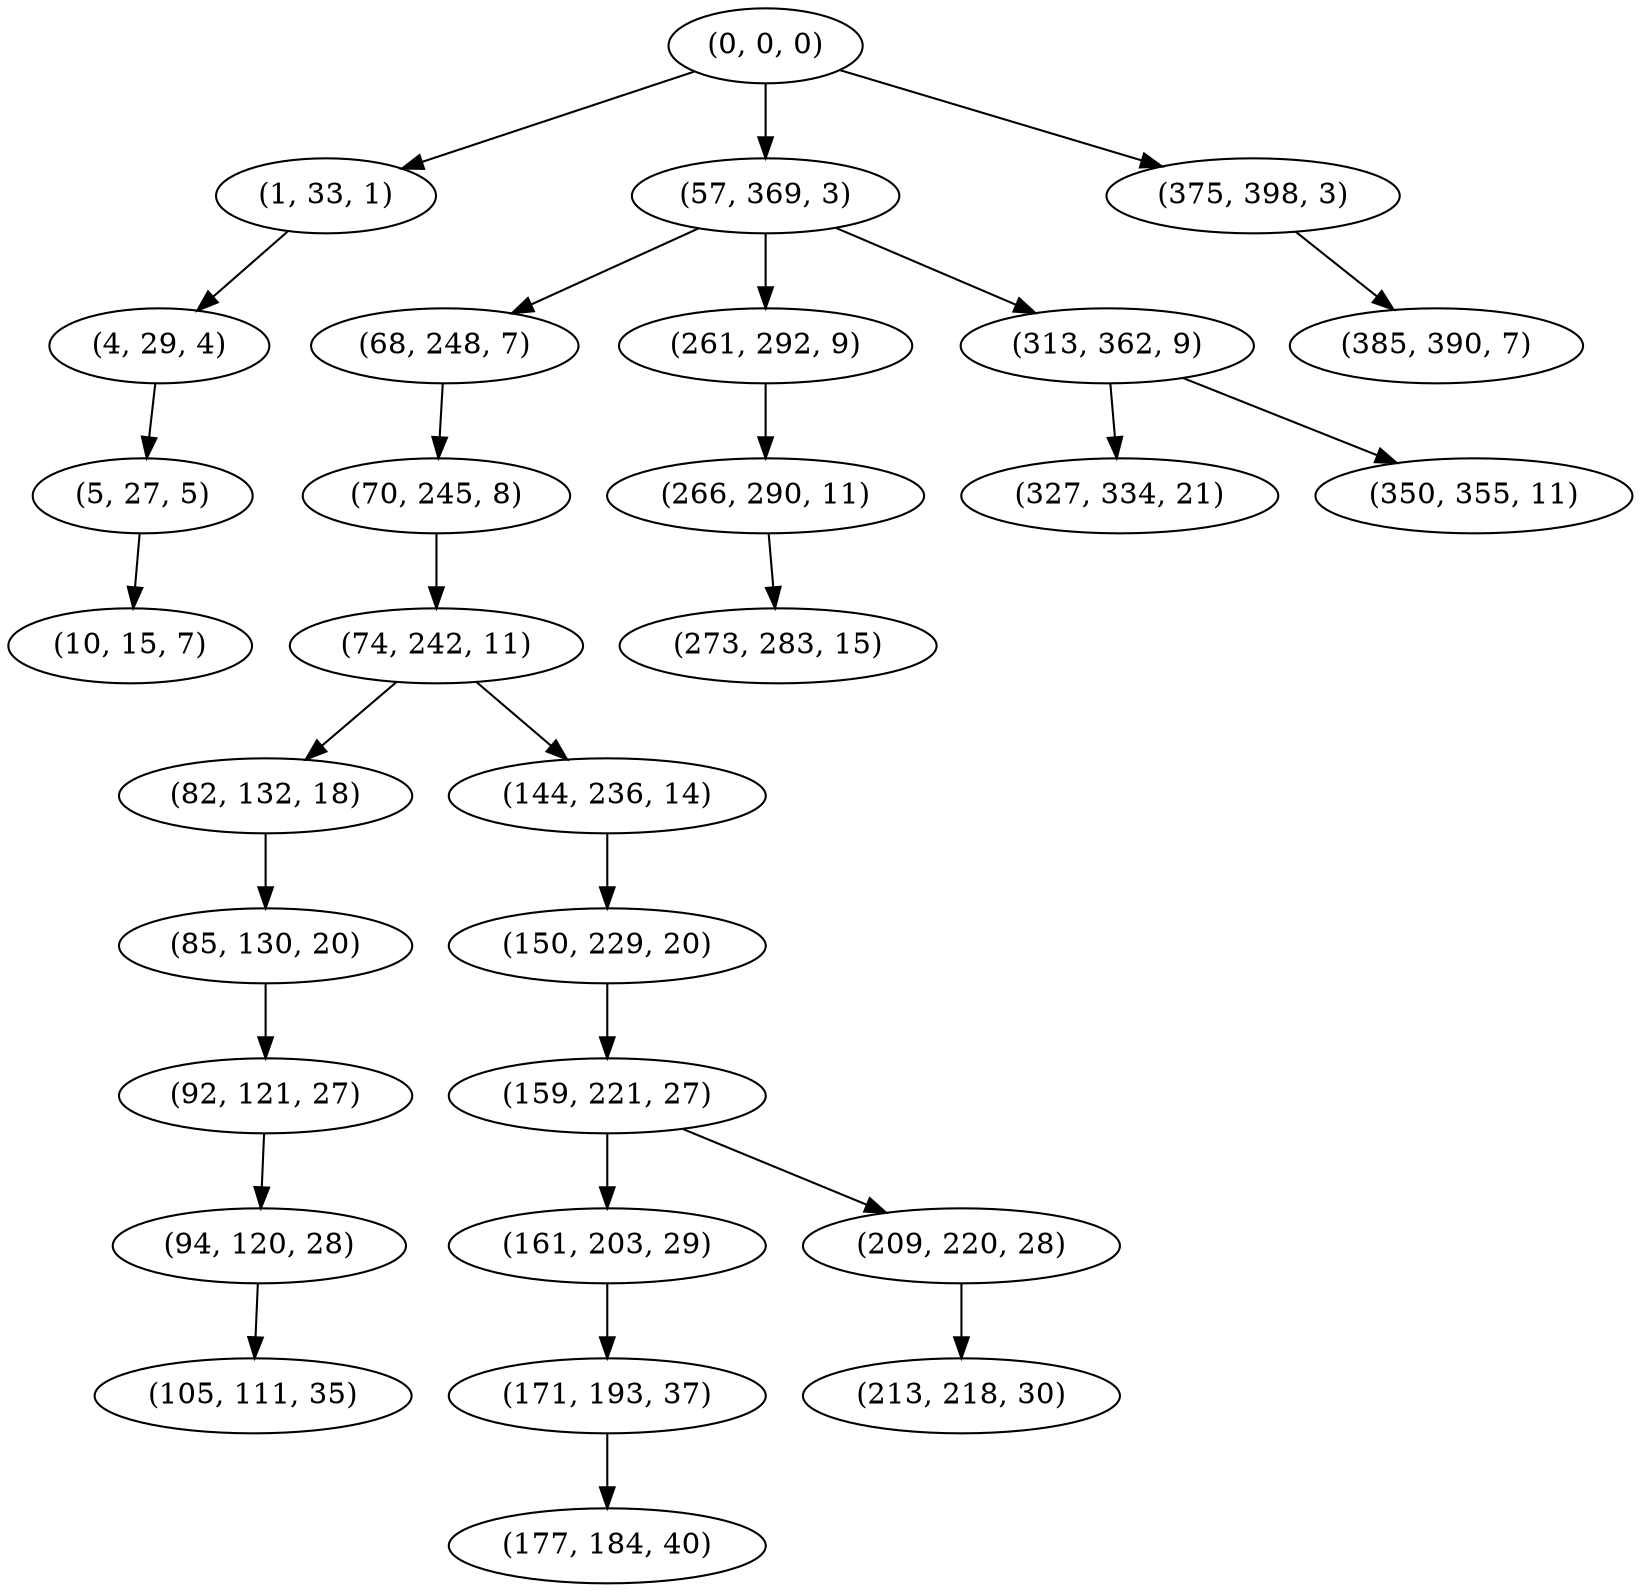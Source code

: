 digraph tree {
    "(0, 0, 0)";
    "(1, 33, 1)";
    "(4, 29, 4)";
    "(5, 27, 5)";
    "(10, 15, 7)";
    "(57, 369, 3)";
    "(68, 248, 7)";
    "(70, 245, 8)";
    "(74, 242, 11)";
    "(82, 132, 18)";
    "(85, 130, 20)";
    "(92, 121, 27)";
    "(94, 120, 28)";
    "(105, 111, 35)";
    "(144, 236, 14)";
    "(150, 229, 20)";
    "(159, 221, 27)";
    "(161, 203, 29)";
    "(171, 193, 37)";
    "(177, 184, 40)";
    "(209, 220, 28)";
    "(213, 218, 30)";
    "(261, 292, 9)";
    "(266, 290, 11)";
    "(273, 283, 15)";
    "(313, 362, 9)";
    "(327, 334, 21)";
    "(350, 355, 11)";
    "(375, 398, 3)";
    "(385, 390, 7)";
    "(0, 0, 0)" -> "(1, 33, 1)";
    "(0, 0, 0)" -> "(57, 369, 3)";
    "(0, 0, 0)" -> "(375, 398, 3)";
    "(1, 33, 1)" -> "(4, 29, 4)";
    "(4, 29, 4)" -> "(5, 27, 5)";
    "(5, 27, 5)" -> "(10, 15, 7)";
    "(57, 369, 3)" -> "(68, 248, 7)";
    "(57, 369, 3)" -> "(261, 292, 9)";
    "(57, 369, 3)" -> "(313, 362, 9)";
    "(68, 248, 7)" -> "(70, 245, 8)";
    "(70, 245, 8)" -> "(74, 242, 11)";
    "(74, 242, 11)" -> "(82, 132, 18)";
    "(74, 242, 11)" -> "(144, 236, 14)";
    "(82, 132, 18)" -> "(85, 130, 20)";
    "(85, 130, 20)" -> "(92, 121, 27)";
    "(92, 121, 27)" -> "(94, 120, 28)";
    "(94, 120, 28)" -> "(105, 111, 35)";
    "(144, 236, 14)" -> "(150, 229, 20)";
    "(150, 229, 20)" -> "(159, 221, 27)";
    "(159, 221, 27)" -> "(161, 203, 29)";
    "(159, 221, 27)" -> "(209, 220, 28)";
    "(161, 203, 29)" -> "(171, 193, 37)";
    "(171, 193, 37)" -> "(177, 184, 40)";
    "(209, 220, 28)" -> "(213, 218, 30)";
    "(261, 292, 9)" -> "(266, 290, 11)";
    "(266, 290, 11)" -> "(273, 283, 15)";
    "(313, 362, 9)" -> "(327, 334, 21)";
    "(313, 362, 9)" -> "(350, 355, 11)";
    "(375, 398, 3)" -> "(385, 390, 7)";
}
